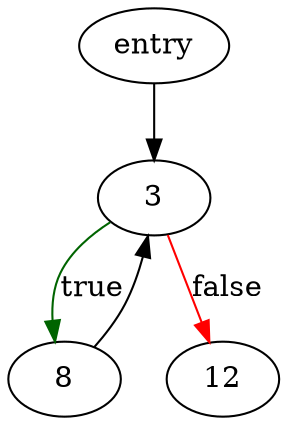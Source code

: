digraph "findRightmost" {
	// Node definitions.
	1 [label=entry];
	3;
	8;
	12;

	// Edge definitions.
	1 -> 3;
	3 -> 8 [
		color=darkgreen
		label=true
	];
	3 -> 12 [
		color=red
		label=false
	];
	8 -> 3;
}
